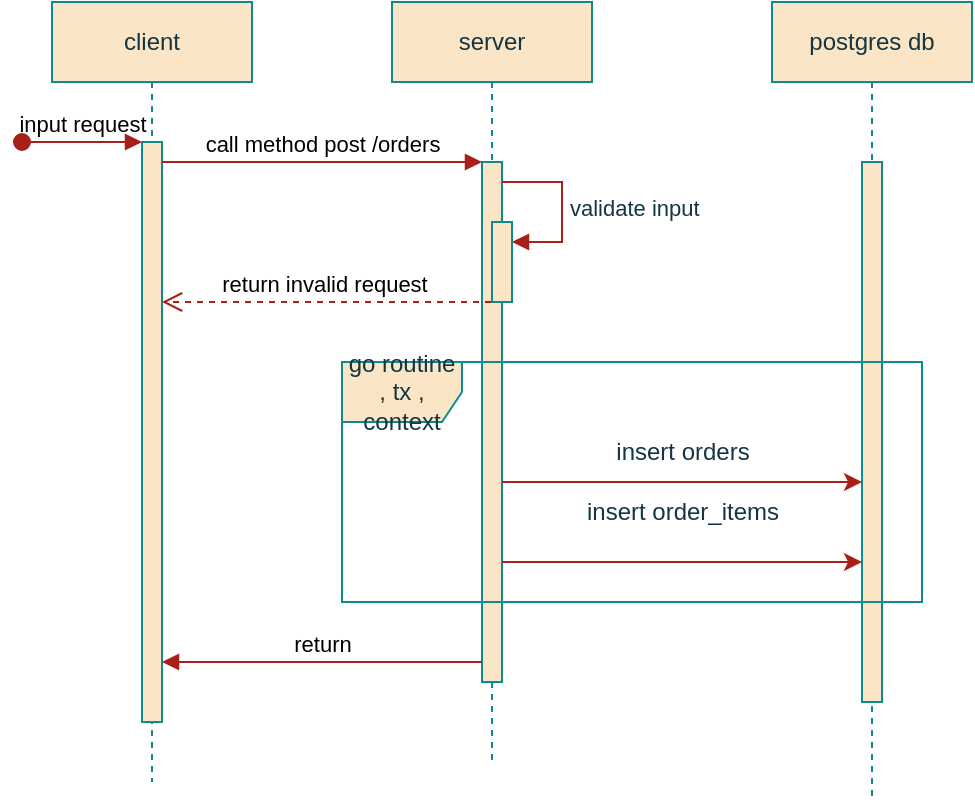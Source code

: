 <mxfile version="26.2.12" pages="4">
  <diagram name="create order" id="2YBvvXClWsGukQMizWep">
    <mxGraphModel dx="914" dy="563" grid="1" gridSize="10" guides="1" tooltips="1" connect="1" arrows="1" fold="1" page="1" pageScale="1" pageWidth="850" pageHeight="1100" math="0" shadow="0">
      <root>
        <mxCell id="0" />
        <mxCell id="1" parent="0" />
        <mxCell id="aM9ryv3xv72pqoxQDRHE-1" value="client" style="shape=umlLifeline;perimeter=lifelinePerimeter;whiteSpace=wrap;html=1;container=0;dropTarget=0;collapsible=0;recursiveResize=0;outlineConnect=0;portConstraint=eastwest;newEdgeStyle={&quot;edgeStyle&quot;:&quot;elbowEdgeStyle&quot;,&quot;elbow&quot;:&quot;vertical&quot;,&quot;curved&quot;:0,&quot;rounded&quot;:0};labelBackgroundColor=none;fillColor=#FAE5C7;strokeColor=#0F8B8D;fontColor=#143642;" parent="1" vertex="1">
          <mxGeometry x="195" y="70" width="100" height="390" as="geometry" />
        </mxCell>
        <mxCell id="aM9ryv3xv72pqoxQDRHE-2" value="" style="html=1;points=[];perimeter=orthogonalPerimeter;outlineConnect=0;targetShapes=umlLifeline;portConstraint=eastwest;newEdgeStyle={&quot;edgeStyle&quot;:&quot;elbowEdgeStyle&quot;,&quot;elbow&quot;:&quot;vertical&quot;,&quot;curved&quot;:0,&quot;rounded&quot;:0};labelBackgroundColor=none;fillColor=#FAE5C7;strokeColor=#0F8B8D;fontColor=#143642;" parent="aM9ryv3xv72pqoxQDRHE-1" vertex="1">
          <mxGeometry x="45" y="70" width="10" height="290" as="geometry" />
        </mxCell>
        <mxCell id="aM9ryv3xv72pqoxQDRHE-3" value="input request" style="html=1;verticalAlign=bottom;startArrow=oval;endArrow=block;startSize=8;edgeStyle=elbowEdgeStyle;elbow=vertical;curved=0;rounded=0;labelBackgroundColor=none;strokeColor=#A8201A;fontColor=default;" parent="aM9ryv3xv72pqoxQDRHE-1" target="aM9ryv3xv72pqoxQDRHE-2" edge="1">
          <mxGeometry relative="1" as="geometry">
            <mxPoint x="-15" y="70" as="sourcePoint" />
          </mxGeometry>
        </mxCell>
        <mxCell id="aM9ryv3xv72pqoxQDRHE-5" value="server" style="shape=umlLifeline;perimeter=lifelinePerimeter;whiteSpace=wrap;html=1;container=0;dropTarget=0;collapsible=0;recursiveResize=0;outlineConnect=0;portConstraint=eastwest;newEdgeStyle={&quot;edgeStyle&quot;:&quot;elbowEdgeStyle&quot;,&quot;elbow&quot;:&quot;vertical&quot;,&quot;curved&quot;:0,&quot;rounded&quot;:0};labelBackgroundColor=none;fillColor=#FAE5C7;strokeColor=#0F8B8D;fontColor=#143642;" parent="1" vertex="1">
          <mxGeometry x="365" y="70" width="100" height="380" as="geometry" />
        </mxCell>
        <mxCell id="aM9ryv3xv72pqoxQDRHE-6" value="" style="html=1;points=[];perimeter=orthogonalPerimeter;outlineConnect=0;targetShapes=umlLifeline;portConstraint=eastwest;newEdgeStyle={&quot;edgeStyle&quot;:&quot;elbowEdgeStyle&quot;,&quot;elbow&quot;:&quot;vertical&quot;,&quot;curved&quot;:0,&quot;rounded&quot;:0};labelBackgroundColor=none;fillColor=#FAE5C7;strokeColor=#0F8B8D;fontColor=#143642;" parent="aM9ryv3xv72pqoxQDRHE-5" vertex="1">
          <mxGeometry x="45" y="80" width="10" height="260" as="geometry" />
        </mxCell>
        <mxCell id="V2b5jHffdSEuz9S9crCq-13" value="" style="html=1;points=[[0,0,0,0,5],[0,1,0,0,-5],[1,0,0,0,5],[1,1,0,0,-5]];perimeter=orthogonalPerimeter;outlineConnect=0;targetShapes=umlLifeline;portConstraint=eastwest;newEdgeStyle={&quot;curved&quot;:0,&quot;rounded&quot;:0};strokeColor=#0F8B8D;fontColor=#143642;fillColor=#FAE5C7;" vertex="1" parent="aM9ryv3xv72pqoxQDRHE-5">
          <mxGeometry x="50" y="110" width="10" height="40" as="geometry" />
        </mxCell>
        <mxCell id="V2b5jHffdSEuz9S9crCq-14" value="validate input" style="html=1;align=left;spacingLeft=2;endArrow=block;rounded=0;edgeStyle=orthogonalEdgeStyle;curved=0;rounded=0;strokeColor=#A8201A;fontColor=#143642;fillColor=#FAE5C7;" edge="1" target="V2b5jHffdSEuz9S9crCq-13" parent="aM9ryv3xv72pqoxQDRHE-5">
          <mxGeometry relative="1" as="geometry">
            <mxPoint x="55" y="90" as="sourcePoint" />
            <Array as="points">
              <mxPoint x="85" y="120" />
            </Array>
          </mxGeometry>
        </mxCell>
        <mxCell id="aM9ryv3xv72pqoxQDRHE-7" value="call method post /orders" style="html=1;verticalAlign=bottom;endArrow=block;edgeStyle=elbowEdgeStyle;elbow=vertical;curved=0;rounded=0;labelBackgroundColor=none;strokeColor=#A8201A;fontColor=default;" parent="1" source="aM9ryv3xv72pqoxQDRHE-2" target="aM9ryv3xv72pqoxQDRHE-6" edge="1">
          <mxGeometry relative="1" as="geometry">
            <mxPoint x="350" y="160" as="sourcePoint" />
            <Array as="points">
              <mxPoint x="335" y="150" />
            </Array>
            <mxPoint as="offset" />
          </mxGeometry>
        </mxCell>
        <mxCell id="V2b5jHffdSEuz9S9crCq-3" value="postgres db" style="shape=umlLifeline;perimeter=lifelinePerimeter;whiteSpace=wrap;html=1;container=0;dropTarget=0;collapsible=0;recursiveResize=0;outlineConnect=0;portConstraint=eastwest;newEdgeStyle={&quot;edgeStyle&quot;:&quot;elbowEdgeStyle&quot;,&quot;elbow&quot;:&quot;vertical&quot;,&quot;curved&quot;:0,&quot;rounded&quot;:0};labelBackgroundColor=none;fillColor=#FAE5C7;strokeColor=#0F8B8D;fontColor=#143642;" vertex="1" parent="1">
          <mxGeometry x="555" y="70" width="100" height="400" as="geometry" />
        </mxCell>
        <mxCell id="V2b5jHffdSEuz9S9crCq-4" value="" style="html=1;points=[];perimeter=orthogonalPerimeter;outlineConnect=0;targetShapes=umlLifeline;portConstraint=eastwest;newEdgeStyle={&quot;edgeStyle&quot;:&quot;elbowEdgeStyle&quot;,&quot;elbow&quot;:&quot;vertical&quot;,&quot;curved&quot;:0,&quot;rounded&quot;:0};labelBackgroundColor=none;fillColor=#FAE5C7;strokeColor=#0F8B8D;fontColor=#143642;" vertex="1" parent="V2b5jHffdSEuz9S9crCq-3">
          <mxGeometry x="45" y="80" width="10" height="270" as="geometry" />
        </mxCell>
        <mxCell id="V2b5jHffdSEuz9S9crCq-9" value="insert orders" style="text;html=1;align=center;verticalAlign=middle;resizable=0;points=[];autosize=1;strokeColor=none;fillColor=none;fontColor=#143642;labelBackgroundColor=none;" vertex="1" parent="1">
          <mxGeometry x="465" y="280" width="90" height="30" as="geometry" />
        </mxCell>
        <mxCell id="V2b5jHffdSEuz9S9crCq-11" value="insert order_items" style="text;html=1;align=center;verticalAlign=middle;resizable=0;points=[];autosize=1;strokeColor=none;fillColor=none;fontColor=#143642;labelBackgroundColor=none;" vertex="1" parent="1">
          <mxGeometry x="450" y="310" width="120" height="30" as="geometry" />
        </mxCell>
        <mxCell id="V2b5jHffdSEuz9S9crCq-12" style="edgeStyle=elbowEdgeStyle;rounded=0;orthogonalLoop=1;jettySize=auto;html=1;elbow=vertical;curved=0;strokeColor=#A8201A;fontColor=default;fillColor=#FAE5C7;labelBackgroundColor=none;" edge="1" parent="1">
          <mxGeometry relative="1" as="geometry">
            <mxPoint x="420" y="350" as="sourcePoint" />
            <mxPoint x="600" y="350" as="targetPoint" />
            <Array as="points">
              <mxPoint x="510" y="350" />
            </Array>
          </mxGeometry>
        </mxCell>
        <mxCell id="V2b5jHffdSEuz9S9crCq-15" style="edgeStyle=elbowEdgeStyle;rounded=0;orthogonalLoop=1;jettySize=auto;html=1;elbow=vertical;curved=0;strokeColor=#A8201A;fontColor=default;fillColor=#FAE5C7;labelBackgroundColor=none;" edge="1" parent="1">
          <mxGeometry relative="1" as="geometry">
            <mxPoint x="420" y="310" as="sourcePoint" />
            <mxPoint x="600" y="310" as="targetPoint" />
            <Array as="points" />
          </mxGeometry>
        </mxCell>
        <mxCell id="V2b5jHffdSEuz9S9crCq-16" value="go routine&lt;div&gt;&lt;div&gt;, tx , context&lt;/div&gt;&lt;/div&gt;" style="shape=umlFrame;whiteSpace=wrap;html=1;pointerEvents=0;strokeColor=#0F8B8D;fontColor=#143642;fillColor=#FAE5C7;" vertex="1" parent="1">
          <mxGeometry x="340" y="250" width="290" height="120" as="geometry" />
        </mxCell>
        <mxCell id="a2fNKDWYfGsO0X2UL9D1-1" value="return invalid request" style="html=1;verticalAlign=bottom;endArrow=open;dashed=1;endSize=8;edgeStyle=elbowEdgeStyle;elbow=vertical;curved=0;rounded=0;labelBackgroundColor=none;strokeColor=#A8201A;fontColor=default;" edge="1" parent="1">
          <mxGeometry x="0.027" relative="1" as="geometry">
            <mxPoint x="250" y="220" as="targetPoint" />
            <Array as="points">
              <mxPoint x="270" y="220" />
            </Array>
            <mxPoint x="414.5" y="220" as="sourcePoint" />
            <mxPoint x="1" as="offset" />
          </mxGeometry>
        </mxCell>
        <mxCell id="ZJbaAMc4Vl8h9WuJNoDg-1" value="return" style="html=1;verticalAlign=bottom;endArrow=block;edgeStyle=elbowEdgeStyle;elbow=horizontal;curved=0;rounded=0;labelBackgroundColor=none;strokeColor=#A8201A;fontColor=default;" edge="1" parent="1">
          <mxGeometry relative="1" as="geometry">
            <mxPoint x="410" y="400" as="sourcePoint" />
            <Array as="points">
              <mxPoint x="265" y="400" />
            </Array>
            <mxPoint x="250" y="400" as="targetPoint" />
          </mxGeometry>
        </mxCell>
      </root>
    </mxGraphModel>
  </diagram>
  <diagram id="LBaeV_xBmMhMmoWMXoIg" name="get order by id">
    <mxGraphModel dx="914" dy="563" grid="1" gridSize="10" guides="1" tooltips="1" connect="1" arrows="1" fold="1" page="1" pageScale="1" pageWidth="827" pageHeight="1169" math="0" shadow="0">
      <root>
        <mxCell id="0" />
        <mxCell id="1" parent="0" />
        <mxCell id="EQ7PO7sPyxf5PSh3qdoS-1" value="client" style="shape=umlLifeline;perimeter=lifelinePerimeter;whiteSpace=wrap;html=1;container=0;dropTarget=0;collapsible=0;recursiveResize=0;outlineConnect=0;portConstraint=eastwest;newEdgeStyle={&quot;edgeStyle&quot;:&quot;elbowEdgeStyle&quot;,&quot;elbow&quot;:&quot;vertical&quot;,&quot;curved&quot;:0,&quot;rounded&quot;:0};labelBackgroundColor=none;fillColor=#FAE5C7;strokeColor=#0F8B8D;fontColor=#143642;" vertex="1" parent="1">
          <mxGeometry x="180" y="70" width="100" height="390" as="geometry" />
        </mxCell>
        <mxCell id="EQ7PO7sPyxf5PSh3qdoS-2" value="" style="html=1;points=[];perimeter=orthogonalPerimeter;outlineConnect=0;targetShapes=umlLifeline;portConstraint=eastwest;newEdgeStyle={&quot;edgeStyle&quot;:&quot;elbowEdgeStyle&quot;,&quot;elbow&quot;:&quot;vertical&quot;,&quot;curved&quot;:0,&quot;rounded&quot;:0};labelBackgroundColor=none;fillColor=#FAE5C7;strokeColor=#0F8B8D;fontColor=#143642;" vertex="1" parent="EQ7PO7sPyxf5PSh3qdoS-1">
          <mxGeometry x="45" y="70" width="10" height="290" as="geometry" />
        </mxCell>
        <mxCell id="EQ7PO7sPyxf5PSh3qdoS-3" value="input parameter" style="html=1;verticalAlign=bottom;startArrow=oval;endArrow=block;startSize=8;edgeStyle=elbowEdgeStyle;elbow=vertical;curved=0;rounded=0;labelBackgroundColor=none;strokeColor=#A8201A;fontColor=default;" edge="1" parent="EQ7PO7sPyxf5PSh3qdoS-1" target="EQ7PO7sPyxf5PSh3qdoS-2">
          <mxGeometry relative="1" as="geometry">
            <mxPoint x="-15" y="70" as="sourcePoint" />
          </mxGeometry>
        </mxCell>
        <mxCell id="EQ7PO7sPyxf5PSh3qdoS-4" value="server" style="shape=umlLifeline;perimeter=lifelinePerimeter;whiteSpace=wrap;html=1;container=0;dropTarget=0;collapsible=0;recursiveResize=0;outlineConnect=0;portConstraint=eastwest;newEdgeStyle={&quot;edgeStyle&quot;:&quot;elbowEdgeStyle&quot;,&quot;elbow&quot;:&quot;vertical&quot;,&quot;curved&quot;:0,&quot;rounded&quot;:0};labelBackgroundColor=none;fillColor=#FAE5C7;strokeColor=#0F8B8D;fontColor=#143642;" vertex="1" parent="1">
          <mxGeometry x="365" y="70" width="100" height="380" as="geometry" />
        </mxCell>
        <mxCell id="EQ7PO7sPyxf5PSh3qdoS-5" value="" style="html=1;points=[];perimeter=orthogonalPerimeter;outlineConnect=0;targetShapes=umlLifeline;portConstraint=eastwest;newEdgeStyle={&quot;edgeStyle&quot;:&quot;elbowEdgeStyle&quot;,&quot;elbow&quot;:&quot;vertical&quot;,&quot;curved&quot;:0,&quot;rounded&quot;:0};labelBackgroundColor=none;fillColor=#FAE5C7;strokeColor=#0F8B8D;fontColor=#143642;" vertex="1" parent="EQ7PO7sPyxf5PSh3qdoS-4">
          <mxGeometry x="45" y="80" width="10" height="260" as="geometry" />
        </mxCell>
        <mxCell id="EQ7PO7sPyxf5PSh3qdoS-6" value="" style="html=1;points=[[0,0,0,0,5],[0,1,0,0,-5],[1,0,0,0,5],[1,1,0,0,-5]];perimeter=orthogonalPerimeter;outlineConnect=0;targetShapes=umlLifeline;portConstraint=eastwest;newEdgeStyle={&quot;curved&quot;:0,&quot;rounded&quot;:0};strokeColor=#0F8B8D;fontColor=#143642;fillColor=#FAE5C7;" vertex="1" parent="EQ7PO7sPyxf5PSh3qdoS-4">
          <mxGeometry x="50" y="110" width="10" height="40" as="geometry" />
        </mxCell>
        <mxCell id="EQ7PO7sPyxf5PSh3qdoS-7" value="validate parameter" style="html=1;align=left;spacingLeft=2;endArrow=block;rounded=0;edgeStyle=orthogonalEdgeStyle;curved=0;rounded=0;strokeColor=#A8201A;fontColor=#143642;fillColor=#FAE5C7;" edge="1" parent="EQ7PO7sPyxf5PSh3qdoS-4" target="EQ7PO7sPyxf5PSh3qdoS-6">
          <mxGeometry relative="1" as="geometry">
            <mxPoint x="55" y="100" as="sourcePoint" />
            <Array as="points">
              <mxPoint x="85" y="120" />
            </Array>
          </mxGeometry>
        </mxCell>
        <mxCell id="EQ7PO7sPyxf5PSh3qdoS-8" value="call method get /orders/{order_id}" style="html=1;verticalAlign=bottom;endArrow=block;edgeStyle=elbowEdgeStyle;elbow=horizontal;curved=0;rounded=0;labelBackgroundColor=none;strokeColor=#A8201A;fontColor=default;" edge="1" parent="1" source="EQ7PO7sPyxf5PSh3qdoS-2" target="EQ7PO7sPyxf5PSh3qdoS-5">
          <mxGeometry relative="1" as="geometry">
            <mxPoint x="350" y="160" as="sourcePoint" />
            <Array as="points">
              <mxPoint x="335" y="150" />
            </Array>
            <mxPoint as="offset" />
          </mxGeometry>
        </mxCell>
        <mxCell id="EQ7PO7sPyxf5PSh3qdoS-11" value="postgres db" style="shape=umlLifeline;perimeter=lifelinePerimeter;whiteSpace=wrap;html=1;container=0;dropTarget=0;collapsible=0;recursiveResize=0;outlineConnect=0;portConstraint=eastwest;newEdgeStyle={&quot;edgeStyle&quot;:&quot;elbowEdgeStyle&quot;,&quot;elbow&quot;:&quot;vertical&quot;,&quot;curved&quot;:0,&quot;rounded&quot;:0};labelBackgroundColor=none;fillColor=#FAE5C7;strokeColor=#0F8B8D;fontColor=#143642;" vertex="1" parent="1">
          <mxGeometry x="555" y="70" width="100" height="400" as="geometry" />
        </mxCell>
        <mxCell id="EQ7PO7sPyxf5PSh3qdoS-12" value="" style="html=1;points=[];perimeter=orthogonalPerimeter;outlineConnect=0;targetShapes=umlLifeline;portConstraint=eastwest;newEdgeStyle={&quot;edgeStyle&quot;:&quot;elbowEdgeStyle&quot;,&quot;elbow&quot;:&quot;vertical&quot;,&quot;curved&quot;:0,&quot;rounded&quot;:0};labelBackgroundColor=none;fillColor=#FAE5C7;strokeColor=#0F8B8D;fontColor=#143642;" vertex="1" parent="EQ7PO7sPyxf5PSh3qdoS-11">
          <mxGeometry x="45" y="80" width="10" height="270" as="geometry" />
        </mxCell>
        <mxCell id="EQ7PO7sPyxf5PSh3qdoS-17" value="context" style="shape=umlFrame;whiteSpace=wrap;html=1;pointerEvents=0;strokeColor=#0F8B8D;fontColor=#143642;fillColor=#FAE5C7;" vertex="1" parent="1">
          <mxGeometry x="340" y="160" width="290" height="180" as="geometry" />
        </mxCell>
        <mxCell id="EQ7PO7sPyxf5PSh3qdoS-20" style="edgeStyle=elbowEdgeStyle;rounded=0;orthogonalLoop=1;jettySize=auto;html=1;elbow=vertical;curved=0;strokeColor=#A8201A;fontColor=#143642;fillColor=#FAE5C7;" edge="1" parent="1">
          <mxGeometry relative="1" as="geometry">
            <mxPoint x="600" y="314.5" as="sourcePoint" />
            <mxPoint x="420" y="314.5" as="targetPoint" />
          </mxGeometry>
        </mxCell>
        <mxCell id="EQ7PO7sPyxf5PSh3qdoS-21" value="get order by id" style="text;html=1;align=center;verticalAlign=middle;resizable=0;points=[];autosize=1;strokeColor=none;fillColor=none;fontColor=#143642;" vertex="1" parent="1">
          <mxGeometry x="465" y="290" width="100" height="30" as="geometry" />
        </mxCell>
        <mxCell id="w-wf0K95vRRwQUWs-Ebt-1" value="return" style="html=1;verticalAlign=bottom;endArrow=block;edgeStyle=elbowEdgeStyle;elbow=horizontal;curved=0;rounded=0;labelBackgroundColor=none;strokeColor=#A8201A;fontColor=default;" edge="1" parent="1" target="EQ7PO7sPyxf5PSh3qdoS-2">
          <mxGeometry relative="1" as="geometry">
            <mxPoint x="414" y="390" as="sourcePoint" />
            <Array as="points">
              <mxPoint x="269" y="390" />
            </Array>
            <mxPoint x="240" y="390" as="targetPoint" />
          </mxGeometry>
        </mxCell>
        <mxCell id="TJBGKaYo1bQ8YsmlVqlF-1" value="return invalid parameter" style="html=1;verticalAlign=bottom;endArrow=open;dashed=1;endSize=8;edgeStyle=elbowEdgeStyle;elbow=vertical;curved=0;rounded=0;labelBackgroundColor=none;strokeColor=#A8201A;fontColor=default;" edge="1" parent="1" target="EQ7PO7sPyxf5PSh3qdoS-1">
          <mxGeometry x="0.027" relative="1" as="geometry">
            <mxPoint x="250" y="220" as="targetPoint" />
            <Array as="points">
              <mxPoint x="270" y="220" />
            </Array>
            <mxPoint x="414.5" y="220" as="sourcePoint" />
            <mxPoint x="1" as="offset" />
          </mxGeometry>
        </mxCell>
      </root>
    </mxGraphModel>
  </diagram>
  <diagram id="ljbSury8WtRd_8NKHybj" name="get all order">
    <mxGraphModel dx="914" dy="563" grid="1" gridSize="10" guides="1" tooltips="1" connect="1" arrows="1" fold="1" page="1" pageScale="1" pageWidth="827" pageHeight="1169" math="0" shadow="0">
      <root>
        <mxCell id="0" />
        <mxCell id="1" parent="0" />
        <mxCell id="wM-Twpa_LchjfutAvtyk-1" value="client" style="shape=umlLifeline;perimeter=lifelinePerimeter;whiteSpace=wrap;html=1;container=0;dropTarget=0;collapsible=0;recursiveResize=0;outlineConnect=0;portConstraint=eastwest;newEdgeStyle={&quot;edgeStyle&quot;:&quot;elbowEdgeStyle&quot;,&quot;elbow&quot;:&quot;vertical&quot;,&quot;curved&quot;:0,&quot;rounded&quot;:0};labelBackgroundColor=none;fillColor=#FAE5C7;strokeColor=#0F8B8D;fontColor=#143642;" vertex="1" parent="1">
          <mxGeometry x="180" y="70" width="100" height="390" as="geometry" />
        </mxCell>
        <mxCell id="wM-Twpa_LchjfutAvtyk-2" value="" style="html=1;points=[];perimeter=orthogonalPerimeter;outlineConnect=0;targetShapes=umlLifeline;portConstraint=eastwest;newEdgeStyle={&quot;edgeStyle&quot;:&quot;elbowEdgeStyle&quot;,&quot;elbow&quot;:&quot;vertical&quot;,&quot;curved&quot;:0,&quot;rounded&quot;:0};labelBackgroundColor=none;fillColor=#FAE5C7;strokeColor=#0F8B8D;fontColor=#143642;" vertex="1" parent="wM-Twpa_LchjfutAvtyk-1">
          <mxGeometry x="45" y="70" width="10" height="290" as="geometry" />
        </mxCell>
        <mxCell id="wM-Twpa_LchjfutAvtyk-3" value="input parameter" style="html=1;verticalAlign=bottom;startArrow=oval;endArrow=block;startSize=8;edgeStyle=elbowEdgeStyle;elbow=vertical;curved=0;rounded=0;labelBackgroundColor=none;strokeColor=#A8201A;fontColor=default;" edge="1" parent="wM-Twpa_LchjfutAvtyk-1" target="wM-Twpa_LchjfutAvtyk-2">
          <mxGeometry relative="1" as="geometry">
            <mxPoint x="-15" y="70" as="sourcePoint" />
          </mxGeometry>
        </mxCell>
        <mxCell id="wM-Twpa_LchjfutAvtyk-4" value="server" style="shape=umlLifeline;perimeter=lifelinePerimeter;whiteSpace=wrap;html=1;container=0;dropTarget=0;collapsible=0;recursiveResize=0;outlineConnect=0;portConstraint=eastwest;newEdgeStyle={&quot;edgeStyle&quot;:&quot;elbowEdgeStyle&quot;,&quot;elbow&quot;:&quot;vertical&quot;,&quot;curved&quot;:0,&quot;rounded&quot;:0};labelBackgroundColor=none;fillColor=#FAE5C7;strokeColor=#0F8B8D;fontColor=#143642;" vertex="1" parent="1">
          <mxGeometry x="365" y="70" width="100" height="380" as="geometry" />
        </mxCell>
        <mxCell id="wM-Twpa_LchjfutAvtyk-5" value="" style="html=1;points=[];perimeter=orthogonalPerimeter;outlineConnect=0;targetShapes=umlLifeline;portConstraint=eastwest;newEdgeStyle={&quot;edgeStyle&quot;:&quot;elbowEdgeStyle&quot;,&quot;elbow&quot;:&quot;vertical&quot;,&quot;curved&quot;:0,&quot;rounded&quot;:0};labelBackgroundColor=none;fillColor=#FAE5C7;strokeColor=#0F8B8D;fontColor=#143642;" vertex="1" parent="wM-Twpa_LchjfutAvtyk-4">
          <mxGeometry x="45" y="80" width="10" height="260" as="geometry" />
        </mxCell>
        <mxCell id="wM-Twpa_LchjfutAvtyk-6" value="" style="html=1;points=[[0,0,0,0,5],[0,1,0,0,-5],[1,0,0,0,5],[1,1,0,0,-5]];perimeter=orthogonalPerimeter;outlineConnect=0;targetShapes=umlLifeline;portConstraint=eastwest;newEdgeStyle={&quot;curved&quot;:0,&quot;rounded&quot;:0};strokeColor=#0F8B8D;fontColor=#143642;fillColor=#FAE5C7;" vertex="1" parent="wM-Twpa_LchjfutAvtyk-4">
          <mxGeometry x="50" y="110" width="10" height="40" as="geometry" />
        </mxCell>
        <mxCell id="wM-Twpa_LchjfutAvtyk-7" value="validate parameter" style="html=1;align=left;spacingLeft=2;endArrow=block;rounded=0;edgeStyle=orthogonalEdgeStyle;curved=0;rounded=0;strokeColor=#A8201A;fontColor=#143642;fillColor=#FAE5C7;" edge="1" parent="wM-Twpa_LchjfutAvtyk-4" target="wM-Twpa_LchjfutAvtyk-6">
          <mxGeometry relative="1" as="geometry">
            <mxPoint x="55" y="100" as="sourcePoint" />
            <Array as="points">
              <mxPoint x="85" y="120" />
            </Array>
          </mxGeometry>
        </mxCell>
        <mxCell id="wM-Twpa_LchjfutAvtyk-8" value="call method get /orders" style="html=1;verticalAlign=bottom;endArrow=block;edgeStyle=elbowEdgeStyle;elbow=horizontal;curved=0;rounded=0;labelBackgroundColor=none;strokeColor=#A8201A;fontColor=default;" edge="1" parent="1" source="wM-Twpa_LchjfutAvtyk-2" target="wM-Twpa_LchjfutAvtyk-5">
          <mxGeometry relative="1" as="geometry">
            <mxPoint x="350" y="160" as="sourcePoint" />
            <Array as="points">
              <mxPoint x="335" y="150" />
            </Array>
            <mxPoint as="offset" />
          </mxGeometry>
        </mxCell>
        <mxCell id="wM-Twpa_LchjfutAvtyk-11" value="postgres db" style="shape=umlLifeline;perimeter=lifelinePerimeter;whiteSpace=wrap;html=1;container=0;dropTarget=0;collapsible=0;recursiveResize=0;outlineConnect=0;portConstraint=eastwest;newEdgeStyle={&quot;edgeStyle&quot;:&quot;elbowEdgeStyle&quot;,&quot;elbow&quot;:&quot;vertical&quot;,&quot;curved&quot;:0,&quot;rounded&quot;:0};labelBackgroundColor=none;fillColor=#FAE5C7;strokeColor=#0F8B8D;fontColor=#143642;" vertex="1" parent="1">
          <mxGeometry x="555" y="70" width="100" height="400" as="geometry" />
        </mxCell>
        <mxCell id="wM-Twpa_LchjfutAvtyk-12" value="" style="html=1;points=[];perimeter=orthogonalPerimeter;outlineConnect=0;targetShapes=umlLifeline;portConstraint=eastwest;newEdgeStyle={&quot;edgeStyle&quot;:&quot;elbowEdgeStyle&quot;,&quot;elbow&quot;:&quot;vertical&quot;,&quot;curved&quot;:0,&quot;rounded&quot;:0};labelBackgroundColor=none;fillColor=#FAE5C7;strokeColor=#0F8B8D;fontColor=#143642;" vertex="1" parent="wM-Twpa_LchjfutAvtyk-11">
          <mxGeometry x="45" y="80" width="10" height="270" as="geometry" />
        </mxCell>
        <mxCell id="wM-Twpa_LchjfutAvtyk-13" value="context" style="shape=umlFrame;whiteSpace=wrap;html=1;pointerEvents=0;strokeColor=#0F8B8D;fontColor=#143642;fillColor=#FAE5C7;" vertex="1" parent="1">
          <mxGeometry x="340" y="160" width="290" height="180" as="geometry" />
        </mxCell>
        <mxCell id="wM-Twpa_LchjfutAvtyk-14" style="edgeStyle=elbowEdgeStyle;rounded=0;orthogonalLoop=1;jettySize=auto;html=1;elbow=vertical;curved=0;strokeColor=#A8201A;fontColor=#143642;fillColor=#FAE5C7;" edge="1" parent="1">
          <mxGeometry relative="1" as="geometry">
            <mxPoint x="600" y="314.5" as="sourcePoint" />
            <mxPoint x="420" y="314.5" as="targetPoint" />
          </mxGeometry>
        </mxCell>
        <mxCell id="wM-Twpa_LchjfutAvtyk-15" value="get all order" style="text;html=1;align=center;verticalAlign=middle;resizable=0;points=[];autosize=1;strokeColor=none;fillColor=none;fontColor=#143642;" vertex="1" parent="1">
          <mxGeometry x="470" y="290" width="90" height="30" as="geometry" />
        </mxCell>
        <mxCell id="pzS2nQtYLCsGTJeNgEV0-1" value="return" style="html=1;verticalAlign=bottom;endArrow=block;edgeStyle=elbowEdgeStyle;elbow=horizontal;curved=0;rounded=0;labelBackgroundColor=none;strokeColor=#A8201A;fontColor=default;" edge="1" parent="1" target="wM-Twpa_LchjfutAvtyk-2">
          <mxGeometry relative="1" as="geometry">
            <mxPoint x="414" y="390" as="sourcePoint" />
            <Array as="points">
              <mxPoint x="269" y="390" />
            </Array>
            <mxPoint x="240" y="390" as="targetPoint" />
          </mxGeometry>
        </mxCell>
        <mxCell id="CcCYAfkDPA9kSvEzYmQk-1" value="return invalid parameter" style="html=1;verticalAlign=bottom;endArrow=open;dashed=1;endSize=8;edgeStyle=elbowEdgeStyle;elbow=vertical;curved=0;rounded=0;labelBackgroundColor=none;strokeColor=#A8201A;fontColor=default;" edge="1" parent="1" target="wM-Twpa_LchjfutAvtyk-2">
          <mxGeometry x="0.027" relative="1" as="geometry">
            <mxPoint x="240" y="220" as="targetPoint" />
            <Array as="points">
              <mxPoint x="270" y="220" />
            </Array>
            <mxPoint x="414.5" y="220" as="sourcePoint" />
            <mxPoint x="1" as="offset" />
          </mxGeometry>
        </mxCell>
      </root>
    </mxGraphModel>
  </diagram>
  <diagram id="0L0ePVcYAlRybUHZOsOT" name="update status">
    <mxGraphModel dx="914" dy="563" grid="1" gridSize="10" guides="1" tooltips="1" connect="1" arrows="1" fold="1" page="1" pageScale="1" pageWidth="827" pageHeight="1169" math="0" shadow="0">
      <root>
        <mxCell id="0" />
        <mxCell id="1" parent="0" />
        <mxCell id="aQAhv_jFNuTm6TeZrIFf-1" value="client" style="shape=umlLifeline;perimeter=lifelinePerimeter;whiteSpace=wrap;html=1;container=0;dropTarget=0;collapsible=0;recursiveResize=0;outlineConnect=0;portConstraint=eastwest;newEdgeStyle={&quot;edgeStyle&quot;:&quot;elbowEdgeStyle&quot;,&quot;elbow&quot;:&quot;vertical&quot;,&quot;curved&quot;:0,&quot;rounded&quot;:0};labelBackgroundColor=none;fillColor=#FAE5C7;strokeColor=#0F8B8D;fontColor=#143642;" vertex="1" parent="1">
          <mxGeometry x="139" y="70" width="100" height="390" as="geometry" />
        </mxCell>
        <mxCell id="aQAhv_jFNuTm6TeZrIFf-2" value="" style="html=1;points=[];perimeter=orthogonalPerimeter;outlineConnect=0;targetShapes=umlLifeline;portConstraint=eastwest;newEdgeStyle={&quot;edgeStyle&quot;:&quot;elbowEdgeStyle&quot;,&quot;elbow&quot;:&quot;vertical&quot;,&quot;curved&quot;:0,&quot;rounded&quot;:0};labelBackgroundColor=none;fillColor=#FAE5C7;strokeColor=#0F8B8D;fontColor=#143642;" vertex="1" parent="aQAhv_jFNuTm6TeZrIFf-1">
          <mxGeometry x="45" y="70" width="10" height="290" as="geometry" />
        </mxCell>
        <mxCell id="aQAhv_jFNuTm6TeZrIFf-3" value="input request" style="html=1;verticalAlign=bottom;startArrow=oval;endArrow=block;startSize=8;edgeStyle=elbowEdgeStyle;elbow=vertical;curved=0;rounded=0;labelBackgroundColor=none;strokeColor=#A8201A;fontColor=default;" edge="1" parent="aQAhv_jFNuTm6TeZrIFf-1" target="aQAhv_jFNuTm6TeZrIFf-2">
          <mxGeometry relative="1" as="geometry">
            <mxPoint x="-15" y="70" as="sourcePoint" />
          </mxGeometry>
        </mxCell>
        <mxCell id="aQAhv_jFNuTm6TeZrIFf-4" value="server" style="shape=umlLifeline;perimeter=lifelinePerimeter;whiteSpace=wrap;html=1;container=0;dropTarget=0;collapsible=0;recursiveResize=0;outlineConnect=0;portConstraint=eastwest;newEdgeStyle={&quot;edgeStyle&quot;:&quot;elbowEdgeStyle&quot;,&quot;elbow&quot;:&quot;vertical&quot;,&quot;curved&quot;:0,&quot;rounded&quot;:0};labelBackgroundColor=none;fillColor=#FAE5C7;strokeColor=#0F8B8D;fontColor=#143642;" vertex="1" parent="1">
          <mxGeometry x="399" y="70" width="100" height="380" as="geometry" />
        </mxCell>
        <mxCell id="aQAhv_jFNuTm6TeZrIFf-5" value="" style="html=1;points=[];perimeter=orthogonalPerimeter;outlineConnect=0;targetShapes=umlLifeline;portConstraint=eastwest;newEdgeStyle={&quot;edgeStyle&quot;:&quot;elbowEdgeStyle&quot;,&quot;elbow&quot;:&quot;vertical&quot;,&quot;curved&quot;:0,&quot;rounded&quot;:0};labelBackgroundColor=none;fillColor=#FAE5C7;strokeColor=#0F8B8D;fontColor=#143642;" vertex="1" parent="aQAhv_jFNuTm6TeZrIFf-4">
          <mxGeometry x="45" y="80" width="10" height="260" as="geometry" />
        </mxCell>
        <mxCell id="aQAhv_jFNuTm6TeZrIFf-6" value="" style="html=1;points=[[0,0,0,0,5],[0,1,0,0,-5],[1,0,0,0,5],[1,1,0,0,-5]];perimeter=orthogonalPerimeter;outlineConnect=0;targetShapes=umlLifeline;portConstraint=eastwest;newEdgeStyle={&quot;curved&quot;:0,&quot;rounded&quot;:0};strokeColor=#0F8B8D;fontColor=#143642;fillColor=#FAE5C7;" vertex="1" parent="aQAhv_jFNuTm6TeZrIFf-4">
          <mxGeometry x="50" y="110" width="10" height="40" as="geometry" />
        </mxCell>
        <mxCell id="aQAhv_jFNuTm6TeZrIFf-7" value="validate request" style="html=1;align=left;spacingLeft=2;endArrow=block;rounded=0;edgeStyle=orthogonalEdgeStyle;curved=0;rounded=0;strokeColor=#A8201A;fontColor=#143642;fillColor=#FAE5C7;" edge="1" parent="aQAhv_jFNuTm6TeZrIFf-4" target="aQAhv_jFNuTm6TeZrIFf-6">
          <mxGeometry relative="1" as="geometry">
            <mxPoint x="55" y="100" as="sourcePoint" />
            <Array as="points">
              <mxPoint x="85" y="120" />
            </Array>
          </mxGeometry>
        </mxCell>
        <mxCell id="aQAhv_jFNuTm6TeZrIFf-8" value="call method put /orders/{order_id}/status" style="html=1;verticalAlign=bottom;endArrow=block;edgeStyle=elbowEdgeStyle;elbow=horizontal;curved=0;rounded=0;labelBackgroundColor=none;strokeColor=#A8201A;fontColor=default;" edge="1" parent="1" source="aQAhv_jFNuTm6TeZrIFf-2" target="aQAhv_jFNuTm6TeZrIFf-5">
          <mxGeometry relative="1" as="geometry">
            <mxPoint x="309" y="160" as="sourcePoint" />
            <Array as="points">
              <mxPoint x="294" y="150" />
            </Array>
            <mxPoint as="offset" />
          </mxGeometry>
        </mxCell>
        <mxCell id="aQAhv_jFNuTm6TeZrIFf-9" value="return invalid request" style="html=1;verticalAlign=bottom;endArrow=open;dashed=1;endSize=8;edgeStyle=elbowEdgeStyle;elbow=vertical;curved=0;rounded=0;labelBackgroundColor=none;strokeColor=#A8201A;fontColor=default;" edge="1" parent="1">
          <mxGeometry x="-0.336" relative="1" as="geometry">
            <mxPoint x="190" y="240" as="targetPoint" />
            <Array as="points">
              <mxPoint x="300" y="240" />
            </Array>
            <mxPoint x="444.5" y="240" as="sourcePoint" />
            <mxPoint as="offset" />
          </mxGeometry>
        </mxCell>
        <mxCell id="aQAhv_jFNuTm6TeZrIFf-10" value="return" style="html=1;verticalAlign=bottom;endArrow=block;edgeStyle=elbowEdgeStyle;elbow=horizontal;curved=0;rounded=0;labelBackgroundColor=none;strokeColor=#A8201A;fontColor=default;" edge="1" parent="1">
          <mxGeometry relative="1" as="geometry">
            <mxPoint x="444" y="380" as="sourcePoint" />
            <Array as="points">
              <mxPoint x="299" y="380" />
            </Array>
            <mxPoint x="194" y="380" as="targetPoint" />
          </mxGeometry>
        </mxCell>
        <mxCell id="aQAhv_jFNuTm6TeZrIFf-11" value="postgres db" style="shape=umlLifeline;perimeter=lifelinePerimeter;whiteSpace=wrap;html=1;container=0;dropTarget=0;collapsible=0;recursiveResize=0;outlineConnect=0;portConstraint=eastwest;newEdgeStyle={&quot;edgeStyle&quot;:&quot;elbowEdgeStyle&quot;,&quot;elbow&quot;:&quot;vertical&quot;,&quot;curved&quot;:0,&quot;rounded&quot;:0};labelBackgroundColor=none;fillColor=#FAE5C7;strokeColor=#0F8B8D;fontColor=#143642;" vertex="1" parent="1">
          <mxGeometry x="589" y="70" width="100" height="400" as="geometry" />
        </mxCell>
        <mxCell id="aQAhv_jFNuTm6TeZrIFf-12" value="" style="html=1;points=[];perimeter=orthogonalPerimeter;outlineConnect=0;targetShapes=umlLifeline;portConstraint=eastwest;newEdgeStyle={&quot;edgeStyle&quot;:&quot;elbowEdgeStyle&quot;,&quot;elbow&quot;:&quot;vertical&quot;,&quot;curved&quot;:0,&quot;rounded&quot;:0};labelBackgroundColor=none;fillColor=#FAE5C7;strokeColor=#0F8B8D;fontColor=#143642;" vertex="1" parent="aQAhv_jFNuTm6TeZrIFf-11">
          <mxGeometry x="45" y="80" width="10" height="270" as="geometry" />
        </mxCell>
        <mxCell id="aQAhv_jFNuTm6TeZrIFf-13" value="context" style="shape=umlFrame;whiteSpace=wrap;html=1;pointerEvents=0;strokeColor=#0F8B8D;fontColor=#143642;fillColor=#FAE5C7;" vertex="1" parent="1">
          <mxGeometry x="299" y="160" width="401" height="180" as="geometry" />
        </mxCell>
        <mxCell id="aQAhv_jFNuTm6TeZrIFf-17" style="edgeStyle=elbowEdgeStyle;rounded=0;orthogonalLoop=1;jettySize=auto;html=1;elbow=vertical;curved=0;strokeColor=#A8201A;fontColor=#143642;fillColor=#FAE5C7;" edge="1" parent="1">
          <mxGeometry relative="1" as="geometry">
            <mxPoint x="454" y="310" as="sourcePoint" />
            <mxPoint x="638.5" y="310" as="targetPoint" />
          </mxGeometry>
        </mxCell>
        <mxCell id="aQAhv_jFNuTm6TeZrIFf-18" value="update status by id" style="text;html=1;align=center;verticalAlign=middle;resizable=0;points=[];autosize=1;strokeColor=none;fillColor=none;fontColor=#143642;" vertex="1" parent="1">
          <mxGeometry x="469" y="280" width="120" height="30" as="geometry" />
        </mxCell>
        <mxCell id="aQAhv_jFNuTm6TeZrIFf-19" value="tx" style="shape=umlFrame;whiteSpace=wrap;html=1;pointerEvents=0;strokeColor=#0F8B8D;fontColor=#143642;fillColor=#FAE5C7;" vertex="1" parent="1">
          <mxGeometry x="420" y="260" width="240" height="70" as="geometry" />
        </mxCell>
      </root>
    </mxGraphModel>
  </diagram>
</mxfile>
